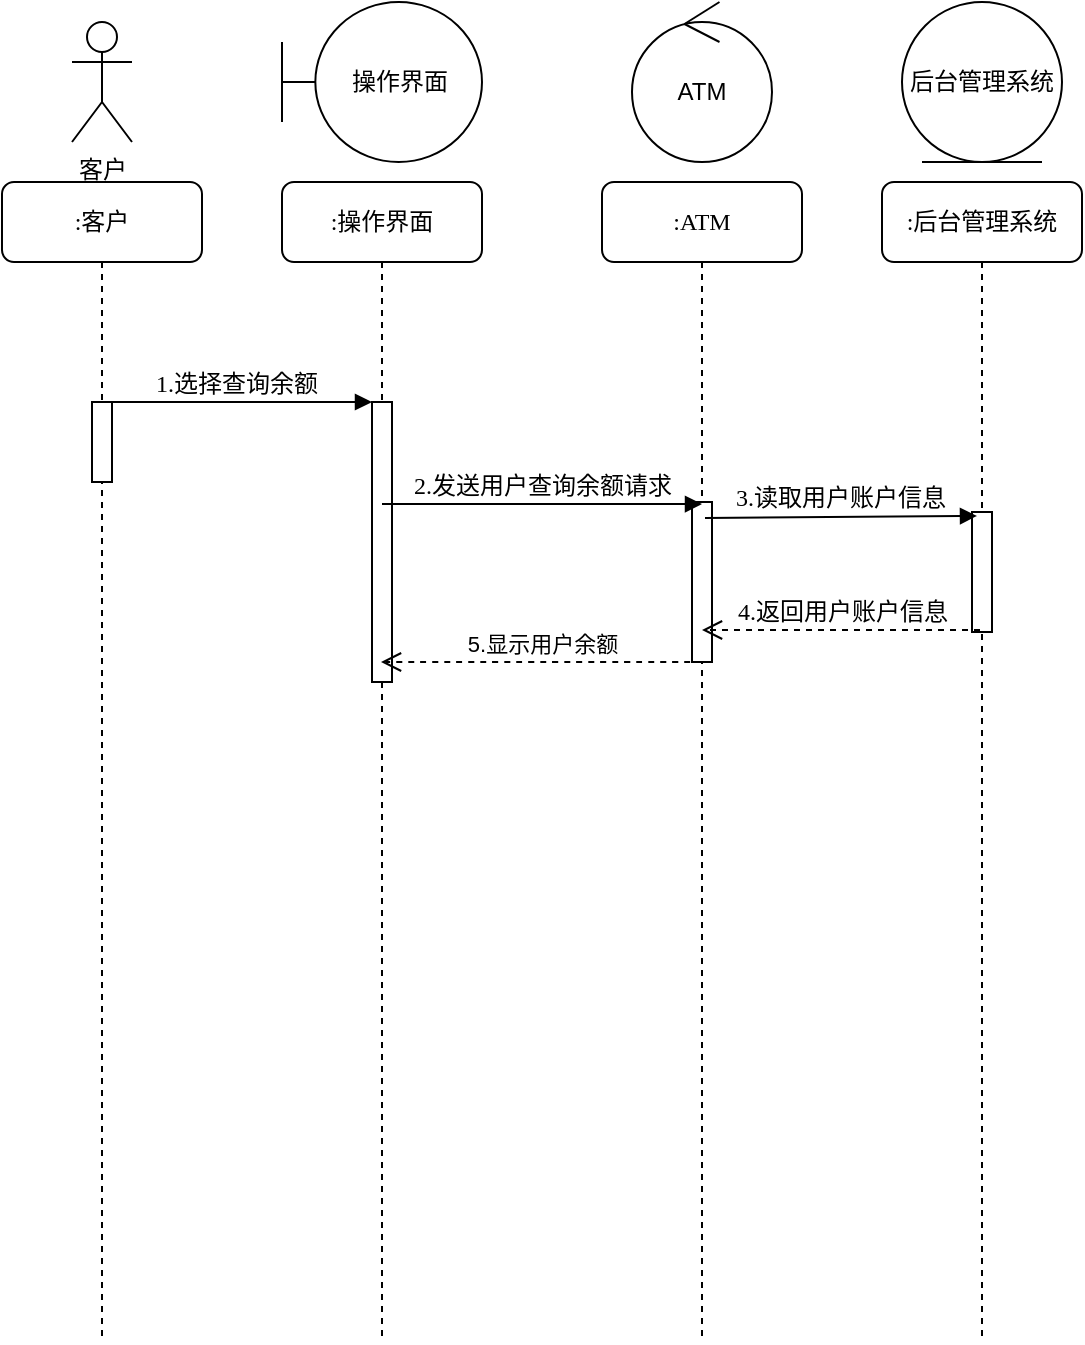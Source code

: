 <mxfile version="16.6.1" type="device"><diagram name="Page-1" id="13e1069c-82ec-6db2-03f1-153e76fe0fe0"><mxGraphModel dx="650" dy="689" grid="1" gridSize="10" guides="1" tooltips="1" connect="1" arrows="1" fold="1" page="1" pageScale="1" pageWidth="1169" pageHeight="827" background="none" math="0" shadow="0"><root><mxCell id="0"/><mxCell id="1" parent="0"/><mxCell id="7baba1c4bc27f4b0-2" value=":操作界面" style="shape=umlLifeline;perimeter=lifelinePerimeter;whiteSpace=wrap;html=1;container=1;collapsible=0;recursiveResize=0;outlineConnect=0;rounded=1;shadow=0;comic=0;labelBackgroundColor=none;strokeWidth=1;fontFamily=Verdana;fontSize=12;align=center;" parent="1" vertex="1"><mxGeometry x="240" y="140" width="100" height="580" as="geometry"/></mxCell><mxCell id="saKmNXNhmKmb561v1Lsh-4" value="" style="html=1;points=[];perimeter=orthogonalPerimeter;rounded=0;shadow=0;comic=0;labelBackgroundColor=none;strokeWidth=1;fontFamily=Verdana;fontSize=12;align=center;" parent="7baba1c4bc27f4b0-2" vertex="1"><mxGeometry x="45" y="110" width="10" height="140" as="geometry"/></mxCell><mxCell id="7baba1c4bc27f4b0-3" value=":ATM" style="shape=umlLifeline;perimeter=lifelinePerimeter;whiteSpace=wrap;html=1;container=1;collapsible=0;recursiveResize=0;outlineConnect=0;rounded=1;shadow=0;comic=0;labelBackgroundColor=none;strokeWidth=1;fontFamily=Verdana;fontSize=12;align=center;" parent="1" vertex="1"><mxGeometry x="400" y="140" width="100" height="580" as="geometry"/></mxCell><mxCell id="saKmNXNhmKmb561v1Lsh-8" value="" style="html=1;points=[];perimeter=orthogonalPerimeter;rounded=0;shadow=0;comic=0;labelBackgroundColor=none;strokeWidth=1;fontFamily=Verdana;fontSize=12;align=center;" parent="7baba1c4bc27f4b0-3" vertex="1"><mxGeometry x="45" y="160" width="10" height="80" as="geometry"/></mxCell><mxCell id="7baba1c4bc27f4b0-4" value=":后台管理系统" style="shape=umlLifeline;perimeter=lifelinePerimeter;whiteSpace=wrap;html=1;container=1;collapsible=0;recursiveResize=0;outlineConnect=0;rounded=1;shadow=0;comic=0;labelBackgroundColor=none;strokeWidth=1;fontFamily=Verdana;fontSize=12;align=center;" parent="1" vertex="1"><mxGeometry x="540" y="140" width="100" height="580" as="geometry"/></mxCell><mxCell id="7baba1c4bc27f4b0-13" value="" style="html=1;points=[];perimeter=orthogonalPerimeter;rounded=0;shadow=0;comic=0;labelBackgroundColor=none;strokeWidth=1;fontFamily=Verdana;fontSize=12;align=center;" parent="7baba1c4bc27f4b0-4" vertex="1"><mxGeometry x="45" y="165" width="10" height="60" as="geometry"/></mxCell><mxCell id="7baba1c4bc27f4b0-8" value=":客户" style="shape=umlLifeline;perimeter=lifelinePerimeter;whiteSpace=wrap;html=1;container=1;collapsible=0;recursiveResize=0;outlineConnect=0;rounded=1;shadow=0;comic=0;labelBackgroundColor=none;strokeWidth=1;fontFamily=Verdana;fontSize=12;align=center;" parent="1" vertex="1"><mxGeometry x="100" y="140" width="100" height="580" as="geometry"/></mxCell><mxCell id="7baba1c4bc27f4b0-9" value="" style="html=1;points=[];perimeter=orthogonalPerimeter;rounded=0;shadow=0;comic=0;labelBackgroundColor=none;strokeWidth=1;fontFamily=Verdana;fontSize=12;align=center;" parent="7baba1c4bc27f4b0-8" vertex="1"><mxGeometry x="45" y="110" width="10" height="40" as="geometry"/></mxCell><mxCell id="krtXPOYTVXyJJNXq8KOw-3" value="客户" style="shape=umlActor;verticalLabelPosition=bottom;verticalAlign=top;html=1;" parent="1" vertex="1"><mxGeometry x="135" y="60" width="30" height="60" as="geometry"/></mxCell><mxCell id="krtXPOYTVXyJJNXq8KOw-4" value="操作界面" style="shape=umlBoundary;whiteSpace=wrap;html=1;" parent="1" vertex="1"><mxGeometry x="240" y="50" width="100" height="80" as="geometry"/></mxCell><mxCell id="krtXPOYTVXyJJNXq8KOw-5" value="ATM" style="ellipse;shape=umlControl;whiteSpace=wrap;html=1;" parent="1" vertex="1"><mxGeometry x="415" y="50" width="70" height="80" as="geometry"/></mxCell><mxCell id="krtXPOYTVXyJJNXq8KOw-6" value="后台管理系统" style="ellipse;shape=umlEntity;whiteSpace=wrap;html=1;" parent="1" vertex="1"><mxGeometry x="550" y="50" width="80" height="80" as="geometry"/></mxCell><mxCell id="7baba1c4bc27f4b0-11" value="3.读取用户账户信息" style="html=1;verticalAlign=bottom;endArrow=block;labelBackgroundColor=none;fontFamily=Verdana;fontSize=12;elbow=vertical;entryX=0.25;entryY=0.033;entryDx=0;entryDy=0;entryPerimeter=0;exitX=0.65;exitY=0.1;exitDx=0;exitDy=0;exitPerimeter=0;" parent="1" source="saKmNXNhmKmb561v1Lsh-8" target="7baba1c4bc27f4b0-13" edge="1"><mxGeometry relative="1" as="geometry"><mxPoint x="450" y="420" as="sourcePoint"/><mxPoint x="690" y="444" as="targetPoint"/><mxPoint as="offset"/></mxGeometry></mxCell><mxCell id="saKmNXNhmKmb561v1Lsh-2" value="1.选择查询余额" style="html=1;verticalAlign=bottom;endArrow=block;entryX=0;entryY=0;labelBackgroundColor=none;fontFamily=Verdana;fontSize=12;edgeStyle=elbowEdgeStyle;elbow=vertical;exitX=0.3;exitY=0;exitDx=0;exitDy=0;exitPerimeter=0;" parent="1" source="7baba1c4bc27f4b0-9" target="saKmNXNhmKmb561v1Lsh-4" edge="1"><mxGeometry relative="1" as="geometry"><mxPoint x="160" y="290" as="sourcePoint"/></mxGeometry></mxCell><mxCell id="saKmNXNhmKmb561v1Lsh-7" value="2.发送用户查询余额请求" style="html=1;verticalAlign=bottom;endArrow=block;labelBackgroundColor=none;fontFamily=Verdana;fontSize=12;elbow=vertical;entryX=0.5;entryY=0.013;entryDx=0;entryDy=0;entryPerimeter=0;" parent="1" target="saKmNXNhmKmb561v1Lsh-8" edge="1"><mxGeometry relative="1" as="geometry"><mxPoint x="290" y="301" as="sourcePoint"/><mxPoint x="428.5" y="433" as="targetPoint"/><Array as="points"/></mxGeometry></mxCell><mxCell id="saKmNXNhmKmb561v1Lsh-10" value="4.返回用户账户信息" style="html=1;verticalAlign=bottom;endArrow=open;dashed=1;endSize=8;labelBackgroundColor=none;fontFamily=Verdana;fontSize=12;elbow=vertical;exitX=0.4;exitY=0.983;exitDx=0;exitDy=0;exitPerimeter=0;" parent="1" source="7baba1c4bc27f4b0-13" edge="1"><mxGeometry relative="1" as="geometry"><mxPoint x="450" y="364" as="targetPoint"/><mxPoint x="920" y="510" as="sourcePoint"/></mxGeometry></mxCell><mxCell id="ZZjWvdfTa6RyNDPc74h8-1" value="5.显示用户余额" style="html=1;verticalAlign=bottom;endArrow=open;dashed=1;endSize=8;rounded=0;strokeColor=#000000;curved=1;" edge="1" parent="1"><mxGeometry relative="1" as="geometry"><mxPoint x="450" y="380" as="sourcePoint"/><mxPoint x="289.5" y="380" as="targetPoint"/></mxGeometry></mxCell></root></mxGraphModel></diagram></mxfile>